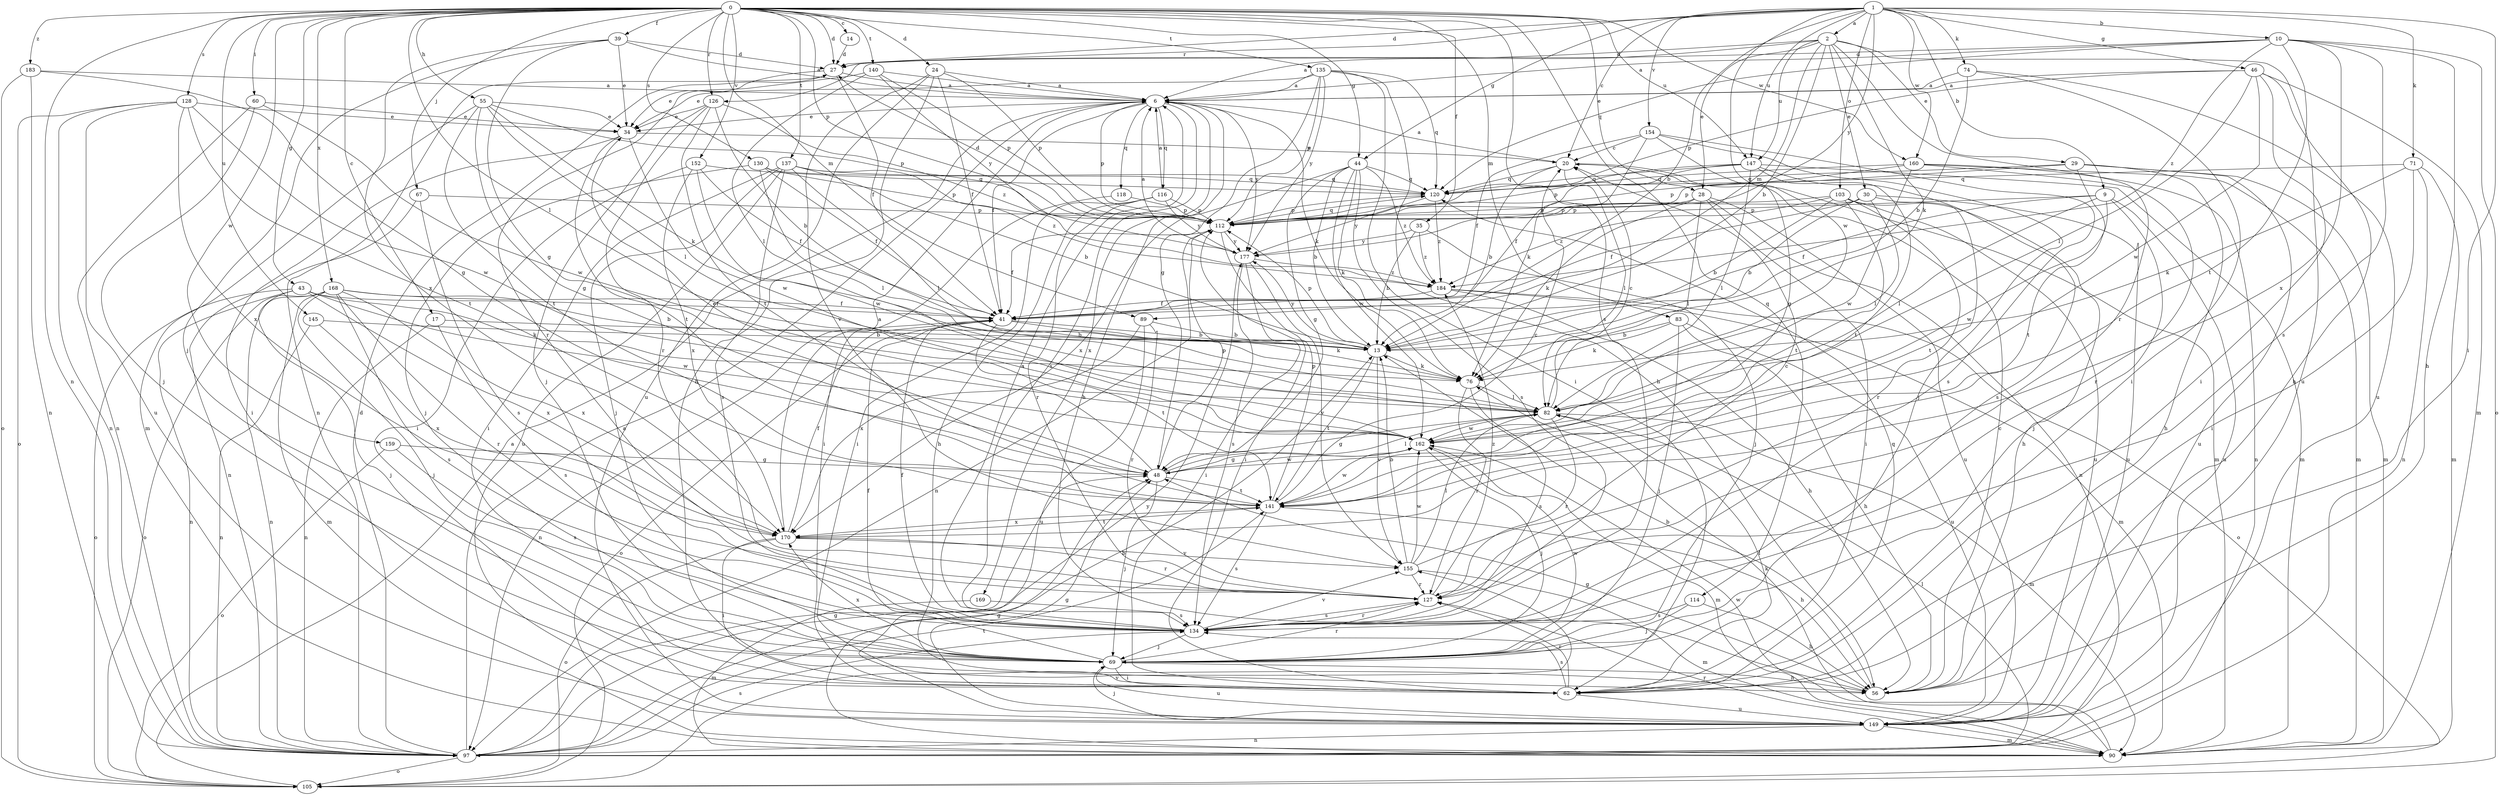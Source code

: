 strict digraph  {
0;
1;
2;
6;
9;
10;
13;
14;
17;
20;
24;
27;
28;
29;
30;
34;
35;
39;
41;
43;
44;
46;
48;
55;
56;
60;
62;
67;
69;
71;
74;
76;
82;
83;
89;
90;
97;
103;
105;
112;
114;
116;
118;
120;
126;
127;
128;
130;
134;
135;
137;
140;
141;
145;
147;
149;
152;
154;
155;
159;
160;
162;
168;
169;
170;
177;
183;
184;
0 -> 14  [label=c];
0 -> 17  [label=c];
0 -> 24  [label=d];
0 -> 27  [label=d];
0 -> 28  [label=e];
0 -> 35  [label=f];
0 -> 39  [label=f];
0 -> 43  [label=g];
0 -> 44  [label=g];
0 -> 55  [label=h];
0 -> 60  [label=i];
0 -> 67  [label=j];
0 -> 82  [label=l];
0 -> 83  [label=m];
0 -> 89  [label=m];
0 -> 97  [label=n];
0 -> 112  [label=p];
0 -> 114  [label=q];
0 -> 126  [label=r];
0 -> 128  [label=s];
0 -> 130  [label=s];
0 -> 134  [label=s];
0 -> 135  [label=t];
0 -> 137  [label=t];
0 -> 140  [label=t];
0 -> 145  [label=u];
0 -> 147  [label=u];
0 -> 152  [label=v];
0 -> 159  [label=w];
0 -> 160  [label=w];
0 -> 168  [label=x];
0 -> 183  [label=z];
1 -> 2  [label=a];
1 -> 9  [label=b];
1 -> 10  [label=b];
1 -> 13  [label=b];
1 -> 20  [label=c];
1 -> 27  [label=d];
1 -> 44  [label=g];
1 -> 46  [label=g];
1 -> 62  [label=i];
1 -> 71  [label=k];
1 -> 74  [label=k];
1 -> 103  [label=o];
1 -> 126  [label=r];
1 -> 147  [label=u];
1 -> 154  [label=v];
1 -> 160  [label=w];
1 -> 162  [label=w];
1 -> 177  [label=y];
2 -> 6  [label=a];
2 -> 13  [label=b];
2 -> 27  [label=d];
2 -> 28  [label=e];
2 -> 29  [label=e];
2 -> 30  [label=e];
2 -> 76  [label=k];
2 -> 89  [label=m];
2 -> 127  [label=r];
2 -> 147  [label=u];
2 -> 149  [label=u];
6 -> 34  [label=e];
6 -> 41  [label=f];
6 -> 56  [label=h];
6 -> 76  [label=k];
6 -> 112  [label=p];
6 -> 116  [label=q];
6 -> 118  [label=q];
6 -> 134  [label=s];
6 -> 169  [label=x];
6 -> 177  [label=y];
9 -> 41  [label=f];
9 -> 69  [label=j];
9 -> 82  [label=l];
9 -> 112  [label=p];
9 -> 149  [label=u];
9 -> 162  [label=w];
10 -> 6  [label=a];
10 -> 27  [label=d];
10 -> 56  [label=h];
10 -> 105  [label=o];
10 -> 120  [label=q];
10 -> 134  [label=s];
10 -> 141  [label=t];
10 -> 170  [label=x];
10 -> 184  [label=z];
13 -> 76  [label=k];
13 -> 112  [label=p];
13 -> 141  [label=t];
13 -> 155  [label=v];
13 -> 177  [label=y];
14 -> 27  [label=d];
17 -> 13  [label=b];
17 -> 97  [label=n];
17 -> 134  [label=s];
20 -> 6  [label=a];
20 -> 13  [label=b];
20 -> 82  [label=l];
20 -> 90  [label=m];
20 -> 120  [label=q];
24 -> 6  [label=a];
24 -> 41  [label=f];
24 -> 56  [label=h];
24 -> 112  [label=p];
24 -> 149  [label=u];
24 -> 155  [label=v];
27 -> 6  [label=a];
27 -> 34  [label=e];
27 -> 41  [label=f];
27 -> 97  [label=n];
28 -> 62  [label=i];
28 -> 76  [label=k];
28 -> 82  [label=l];
28 -> 97  [label=n];
28 -> 112  [label=p];
28 -> 149  [label=u];
29 -> 56  [label=h];
29 -> 90  [label=m];
29 -> 112  [label=p];
29 -> 120  [label=q];
29 -> 141  [label=t];
29 -> 149  [label=u];
30 -> 13  [label=b];
30 -> 41  [label=f];
30 -> 82  [label=l];
30 -> 112  [label=p];
30 -> 141  [label=t];
30 -> 149  [label=u];
34 -> 20  [label=c];
34 -> 62  [label=i];
34 -> 141  [label=t];
34 -> 162  [label=w];
35 -> 13  [label=b];
35 -> 69  [label=j];
35 -> 177  [label=y];
35 -> 184  [label=z];
39 -> 6  [label=a];
39 -> 27  [label=d];
39 -> 34  [label=e];
39 -> 48  [label=g];
39 -> 69  [label=j];
39 -> 170  [label=x];
41 -> 13  [label=b];
41 -> 76  [label=k];
41 -> 97  [label=n];
41 -> 105  [label=o];
41 -> 141  [label=t];
43 -> 41  [label=f];
43 -> 69  [label=j];
43 -> 76  [label=k];
43 -> 97  [label=n];
43 -> 105  [label=o];
43 -> 162  [label=w];
43 -> 170  [label=x];
44 -> 13  [label=b];
44 -> 48  [label=g];
44 -> 76  [label=k];
44 -> 120  [label=q];
44 -> 134  [label=s];
44 -> 162  [label=w];
44 -> 170  [label=x];
44 -> 184  [label=z];
46 -> 6  [label=a];
46 -> 56  [label=h];
46 -> 62  [label=i];
46 -> 82  [label=l];
46 -> 90  [label=m];
46 -> 112  [label=p];
46 -> 162  [label=w];
48 -> 34  [label=e];
48 -> 69  [label=j];
48 -> 82  [label=l];
48 -> 112  [label=p];
48 -> 141  [label=t];
48 -> 162  [label=w];
55 -> 34  [label=e];
55 -> 48  [label=g];
55 -> 76  [label=k];
55 -> 82  [label=l];
55 -> 90  [label=m];
55 -> 112  [label=p];
55 -> 141  [label=t];
56 -> 13  [label=b];
56 -> 20  [label=c];
56 -> 48  [label=g];
60 -> 34  [label=e];
60 -> 69  [label=j];
60 -> 97  [label=n];
60 -> 162  [label=w];
62 -> 82  [label=l];
62 -> 120  [label=q];
62 -> 127  [label=r];
62 -> 134  [label=s];
62 -> 149  [label=u];
67 -> 97  [label=n];
67 -> 112  [label=p];
67 -> 134  [label=s];
69 -> 41  [label=f];
69 -> 56  [label=h];
69 -> 62  [label=i];
69 -> 127  [label=r];
69 -> 149  [label=u];
69 -> 162  [label=w];
69 -> 170  [label=x];
71 -> 62  [label=i];
71 -> 76  [label=k];
71 -> 90  [label=m];
71 -> 97  [label=n];
71 -> 120  [label=q];
74 -> 6  [label=a];
74 -> 13  [label=b];
74 -> 62  [label=i];
74 -> 149  [label=u];
76 -> 82  [label=l];
76 -> 127  [label=r];
76 -> 134  [label=s];
82 -> 20  [label=c];
82 -> 48  [label=g];
82 -> 90  [label=m];
82 -> 127  [label=r];
82 -> 162  [label=w];
83 -> 13  [label=b];
83 -> 56  [label=h];
83 -> 69  [label=j];
83 -> 76  [label=k];
83 -> 149  [label=u];
89 -> 13  [label=b];
89 -> 127  [label=r];
89 -> 149  [label=u];
89 -> 170  [label=x];
90 -> 48  [label=g];
90 -> 76  [label=k];
90 -> 127  [label=r];
90 -> 162  [label=w];
97 -> 6  [label=a];
97 -> 13  [label=b];
97 -> 27  [label=d];
97 -> 48  [label=g];
97 -> 82  [label=l];
97 -> 105  [label=o];
97 -> 134  [label=s];
97 -> 141  [label=t];
97 -> 177  [label=y];
103 -> 13  [label=b];
103 -> 56  [label=h];
103 -> 112  [label=p];
103 -> 127  [label=r];
103 -> 141  [label=t];
103 -> 149  [label=u];
103 -> 184  [label=z];
105 -> 6  [label=a];
105 -> 155  [label=v];
112 -> 27  [label=d];
112 -> 41  [label=f];
112 -> 62  [label=i];
112 -> 97  [label=n];
112 -> 120  [label=q];
112 -> 177  [label=y];
114 -> 56  [label=h];
114 -> 69  [label=j];
114 -> 134  [label=s];
116 -> 6  [label=a];
116 -> 56  [label=h];
116 -> 62  [label=i];
116 -> 112  [label=p];
116 -> 127  [label=r];
116 -> 177  [label=y];
118 -> 62  [label=i];
118 -> 112  [label=p];
120 -> 112  [label=p];
120 -> 177  [label=y];
120 -> 184  [label=z];
126 -> 13  [label=b];
126 -> 34  [label=e];
126 -> 69  [label=j];
126 -> 127  [label=r];
126 -> 141  [label=t];
126 -> 184  [label=z];
127 -> 134  [label=s];
127 -> 184  [label=z];
128 -> 34  [label=e];
128 -> 97  [label=n];
128 -> 105  [label=o];
128 -> 141  [label=t];
128 -> 149  [label=u];
128 -> 162  [label=w];
128 -> 170  [label=x];
130 -> 41  [label=f];
130 -> 69  [label=j];
130 -> 82  [label=l];
130 -> 112  [label=p];
130 -> 120  [label=q];
134 -> 6  [label=a];
134 -> 41  [label=f];
134 -> 69  [label=j];
134 -> 127  [label=r];
134 -> 155  [label=v];
135 -> 6  [label=a];
135 -> 34  [label=e];
135 -> 48  [label=g];
135 -> 56  [label=h];
135 -> 62  [label=i];
135 -> 112  [label=p];
135 -> 120  [label=q];
135 -> 177  [label=y];
137 -> 13  [label=b];
137 -> 62  [label=i];
137 -> 69  [label=j];
137 -> 82  [label=l];
137 -> 120  [label=q];
137 -> 134  [label=s];
137 -> 149  [label=u];
137 -> 184  [label=z];
140 -> 6  [label=a];
140 -> 82  [label=l];
140 -> 112  [label=p];
140 -> 127  [label=r];
140 -> 177  [label=y];
141 -> 20  [label=c];
141 -> 56  [label=h];
141 -> 112  [label=p];
141 -> 134  [label=s];
141 -> 162  [label=w];
141 -> 170  [label=x];
145 -> 13  [label=b];
145 -> 97  [label=n];
145 -> 170  [label=x];
147 -> 41  [label=f];
147 -> 82  [label=l];
147 -> 90  [label=m];
147 -> 112  [label=p];
147 -> 120  [label=q];
147 -> 134  [label=s];
147 -> 141  [label=t];
149 -> 48  [label=g];
149 -> 69  [label=j];
149 -> 90  [label=m];
149 -> 97  [label=n];
152 -> 41  [label=f];
152 -> 62  [label=i];
152 -> 120  [label=q];
152 -> 162  [label=w];
152 -> 170  [label=x];
154 -> 20  [label=c];
154 -> 41  [label=f];
154 -> 48  [label=g];
154 -> 69  [label=j];
154 -> 76  [label=k];
154 -> 134  [label=s];
155 -> 13  [label=b];
155 -> 20  [label=c];
155 -> 82  [label=l];
155 -> 90  [label=m];
155 -> 127  [label=r];
155 -> 162  [label=w];
159 -> 48  [label=g];
159 -> 105  [label=o];
159 -> 134  [label=s];
160 -> 90  [label=m];
160 -> 97  [label=n];
160 -> 112  [label=p];
160 -> 120  [label=q];
160 -> 127  [label=r];
160 -> 162  [label=w];
162 -> 48  [label=g];
162 -> 69  [label=j];
162 -> 90  [label=m];
168 -> 13  [label=b];
168 -> 41  [label=f];
168 -> 69  [label=j];
168 -> 90  [label=m];
168 -> 97  [label=n];
168 -> 105  [label=o];
168 -> 127  [label=r];
168 -> 134  [label=s];
168 -> 170  [label=x];
169 -> 90  [label=m];
169 -> 134  [label=s];
170 -> 6  [label=a];
170 -> 41  [label=f];
170 -> 62  [label=i];
170 -> 105  [label=o];
170 -> 127  [label=r];
170 -> 141  [label=t];
170 -> 155  [label=v];
177 -> 6  [label=a];
177 -> 62  [label=i];
177 -> 134  [label=s];
177 -> 155  [label=v];
177 -> 184  [label=z];
183 -> 6  [label=a];
183 -> 48  [label=g];
183 -> 97  [label=n];
183 -> 105  [label=o];
184 -> 41  [label=f];
184 -> 56  [label=h];
184 -> 90  [label=m];
184 -> 105  [label=o];
}
